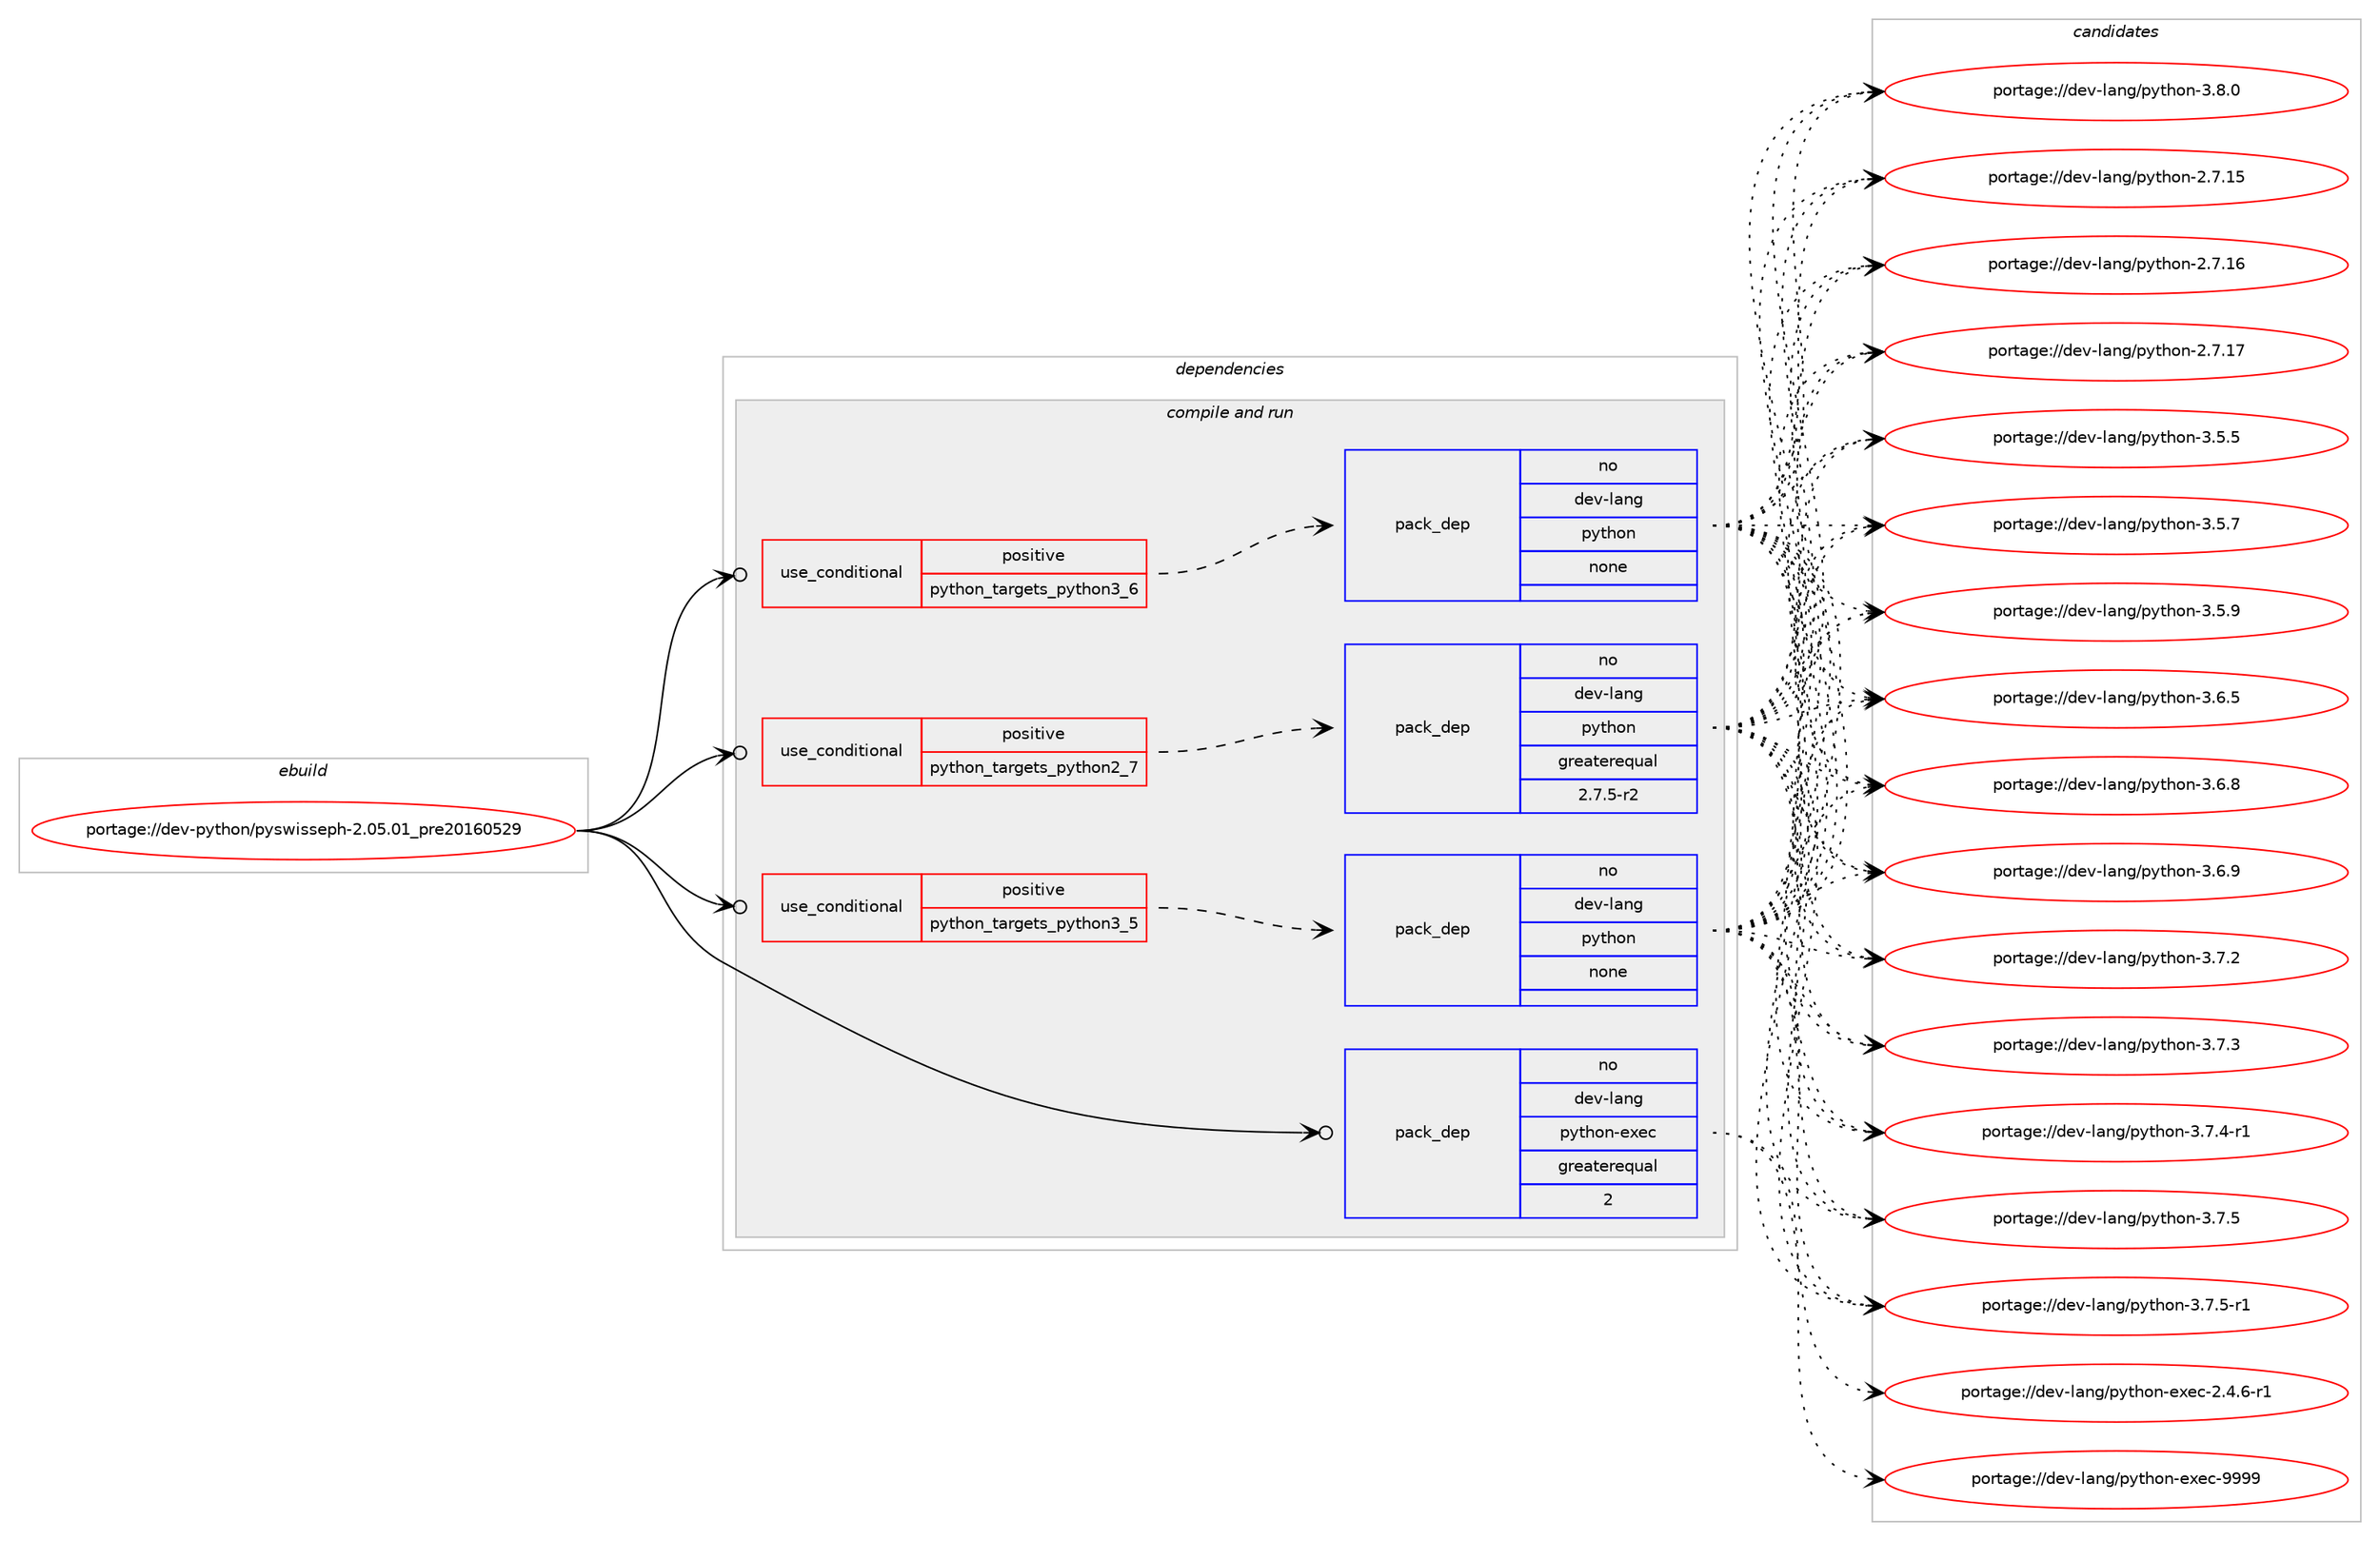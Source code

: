 digraph prolog {

# *************
# Graph options
# *************

newrank=true;
concentrate=true;
compound=true;
graph [rankdir=LR,fontname=Helvetica,fontsize=10,ranksep=1.5];#, ranksep=2.5, nodesep=0.2];
edge  [arrowhead=vee];
node  [fontname=Helvetica,fontsize=10];

# **********
# The ebuild
# **********

subgraph cluster_leftcol {
color=gray;
rank=same;
label=<<i>ebuild</i>>;
id [label="portage://dev-python/pyswisseph-2.05.01_pre20160529", color=red, width=4, href="../dev-python/pyswisseph-2.05.01_pre20160529.svg"];
}

# ****************
# The dependencies
# ****************

subgraph cluster_midcol {
color=gray;
label=<<i>dependencies</i>>;
subgraph cluster_compile {
fillcolor="#eeeeee";
style=filled;
label=<<i>compile</i>>;
}
subgraph cluster_compileandrun {
fillcolor="#eeeeee";
style=filled;
label=<<i>compile and run</i>>;
subgraph cond36190 {
dependency163965 [label=<<TABLE BORDER="0" CELLBORDER="1" CELLSPACING="0" CELLPADDING="4"><TR><TD ROWSPAN="3" CELLPADDING="10">use_conditional</TD></TR><TR><TD>positive</TD></TR><TR><TD>python_targets_python2_7</TD></TR></TABLE>>, shape=none, color=red];
subgraph pack124389 {
dependency163966 [label=<<TABLE BORDER="0" CELLBORDER="1" CELLSPACING="0" CELLPADDING="4" WIDTH="220"><TR><TD ROWSPAN="6" CELLPADDING="30">pack_dep</TD></TR><TR><TD WIDTH="110">no</TD></TR><TR><TD>dev-lang</TD></TR><TR><TD>python</TD></TR><TR><TD>greaterequal</TD></TR><TR><TD>2.7.5-r2</TD></TR></TABLE>>, shape=none, color=blue];
}
dependency163965:e -> dependency163966:w [weight=20,style="dashed",arrowhead="vee"];
}
id:e -> dependency163965:w [weight=20,style="solid",arrowhead="odotvee"];
subgraph cond36191 {
dependency163967 [label=<<TABLE BORDER="0" CELLBORDER="1" CELLSPACING="0" CELLPADDING="4"><TR><TD ROWSPAN="3" CELLPADDING="10">use_conditional</TD></TR><TR><TD>positive</TD></TR><TR><TD>python_targets_python3_5</TD></TR></TABLE>>, shape=none, color=red];
subgraph pack124390 {
dependency163968 [label=<<TABLE BORDER="0" CELLBORDER="1" CELLSPACING="0" CELLPADDING="4" WIDTH="220"><TR><TD ROWSPAN="6" CELLPADDING="30">pack_dep</TD></TR><TR><TD WIDTH="110">no</TD></TR><TR><TD>dev-lang</TD></TR><TR><TD>python</TD></TR><TR><TD>none</TD></TR><TR><TD></TD></TR></TABLE>>, shape=none, color=blue];
}
dependency163967:e -> dependency163968:w [weight=20,style="dashed",arrowhead="vee"];
}
id:e -> dependency163967:w [weight=20,style="solid",arrowhead="odotvee"];
subgraph cond36192 {
dependency163969 [label=<<TABLE BORDER="0" CELLBORDER="1" CELLSPACING="0" CELLPADDING="4"><TR><TD ROWSPAN="3" CELLPADDING="10">use_conditional</TD></TR><TR><TD>positive</TD></TR><TR><TD>python_targets_python3_6</TD></TR></TABLE>>, shape=none, color=red];
subgraph pack124391 {
dependency163970 [label=<<TABLE BORDER="0" CELLBORDER="1" CELLSPACING="0" CELLPADDING="4" WIDTH="220"><TR><TD ROWSPAN="6" CELLPADDING="30">pack_dep</TD></TR><TR><TD WIDTH="110">no</TD></TR><TR><TD>dev-lang</TD></TR><TR><TD>python</TD></TR><TR><TD>none</TD></TR><TR><TD></TD></TR></TABLE>>, shape=none, color=blue];
}
dependency163969:e -> dependency163970:w [weight=20,style="dashed",arrowhead="vee"];
}
id:e -> dependency163969:w [weight=20,style="solid",arrowhead="odotvee"];
subgraph pack124392 {
dependency163971 [label=<<TABLE BORDER="0" CELLBORDER="1" CELLSPACING="0" CELLPADDING="4" WIDTH="220"><TR><TD ROWSPAN="6" CELLPADDING="30">pack_dep</TD></TR><TR><TD WIDTH="110">no</TD></TR><TR><TD>dev-lang</TD></TR><TR><TD>python-exec</TD></TR><TR><TD>greaterequal</TD></TR><TR><TD>2</TD></TR></TABLE>>, shape=none, color=blue];
}
id:e -> dependency163971:w [weight=20,style="solid",arrowhead="odotvee"];
}
subgraph cluster_run {
fillcolor="#eeeeee";
style=filled;
label=<<i>run</i>>;
}
}

# **************
# The candidates
# **************

subgraph cluster_choices {
rank=same;
color=gray;
label=<<i>candidates</i>>;

subgraph choice124389 {
color=black;
nodesep=1;
choiceportage10010111845108971101034711212111610411111045504655464953 [label="portage://dev-lang/python-2.7.15", color=red, width=4,href="../dev-lang/python-2.7.15.svg"];
choiceportage10010111845108971101034711212111610411111045504655464954 [label="portage://dev-lang/python-2.7.16", color=red, width=4,href="../dev-lang/python-2.7.16.svg"];
choiceportage10010111845108971101034711212111610411111045504655464955 [label="portage://dev-lang/python-2.7.17", color=red, width=4,href="../dev-lang/python-2.7.17.svg"];
choiceportage100101118451089711010347112121116104111110455146534653 [label="portage://dev-lang/python-3.5.5", color=red, width=4,href="../dev-lang/python-3.5.5.svg"];
choiceportage100101118451089711010347112121116104111110455146534655 [label="portage://dev-lang/python-3.5.7", color=red, width=4,href="../dev-lang/python-3.5.7.svg"];
choiceportage100101118451089711010347112121116104111110455146534657 [label="portage://dev-lang/python-3.5.9", color=red, width=4,href="../dev-lang/python-3.5.9.svg"];
choiceportage100101118451089711010347112121116104111110455146544653 [label="portage://dev-lang/python-3.6.5", color=red, width=4,href="../dev-lang/python-3.6.5.svg"];
choiceportage100101118451089711010347112121116104111110455146544656 [label="portage://dev-lang/python-3.6.8", color=red, width=4,href="../dev-lang/python-3.6.8.svg"];
choiceportage100101118451089711010347112121116104111110455146544657 [label="portage://dev-lang/python-3.6.9", color=red, width=4,href="../dev-lang/python-3.6.9.svg"];
choiceportage100101118451089711010347112121116104111110455146554650 [label="portage://dev-lang/python-3.7.2", color=red, width=4,href="../dev-lang/python-3.7.2.svg"];
choiceportage100101118451089711010347112121116104111110455146554651 [label="portage://dev-lang/python-3.7.3", color=red, width=4,href="../dev-lang/python-3.7.3.svg"];
choiceportage1001011184510897110103471121211161041111104551465546524511449 [label="portage://dev-lang/python-3.7.4-r1", color=red, width=4,href="../dev-lang/python-3.7.4-r1.svg"];
choiceportage100101118451089711010347112121116104111110455146554653 [label="portage://dev-lang/python-3.7.5", color=red, width=4,href="../dev-lang/python-3.7.5.svg"];
choiceportage1001011184510897110103471121211161041111104551465546534511449 [label="portage://dev-lang/python-3.7.5-r1", color=red, width=4,href="../dev-lang/python-3.7.5-r1.svg"];
choiceportage100101118451089711010347112121116104111110455146564648 [label="portage://dev-lang/python-3.8.0", color=red, width=4,href="../dev-lang/python-3.8.0.svg"];
dependency163966:e -> choiceportage10010111845108971101034711212111610411111045504655464953:w [style=dotted,weight="100"];
dependency163966:e -> choiceportage10010111845108971101034711212111610411111045504655464954:w [style=dotted,weight="100"];
dependency163966:e -> choiceportage10010111845108971101034711212111610411111045504655464955:w [style=dotted,weight="100"];
dependency163966:e -> choiceportage100101118451089711010347112121116104111110455146534653:w [style=dotted,weight="100"];
dependency163966:e -> choiceportage100101118451089711010347112121116104111110455146534655:w [style=dotted,weight="100"];
dependency163966:e -> choiceportage100101118451089711010347112121116104111110455146534657:w [style=dotted,weight="100"];
dependency163966:e -> choiceportage100101118451089711010347112121116104111110455146544653:w [style=dotted,weight="100"];
dependency163966:e -> choiceportage100101118451089711010347112121116104111110455146544656:w [style=dotted,weight="100"];
dependency163966:e -> choiceportage100101118451089711010347112121116104111110455146544657:w [style=dotted,weight="100"];
dependency163966:e -> choiceportage100101118451089711010347112121116104111110455146554650:w [style=dotted,weight="100"];
dependency163966:e -> choiceportage100101118451089711010347112121116104111110455146554651:w [style=dotted,weight="100"];
dependency163966:e -> choiceportage1001011184510897110103471121211161041111104551465546524511449:w [style=dotted,weight="100"];
dependency163966:e -> choiceportage100101118451089711010347112121116104111110455146554653:w [style=dotted,weight="100"];
dependency163966:e -> choiceportage1001011184510897110103471121211161041111104551465546534511449:w [style=dotted,weight="100"];
dependency163966:e -> choiceportage100101118451089711010347112121116104111110455146564648:w [style=dotted,weight="100"];
}
subgraph choice124390 {
color=black;
nodesep=1;
choiceportage10010111845108971101034711212111610411111045504655464953 [label="portage://dev-lang/python-2.7.15", color=red, width=4,href="../dev-lang/python-2.7.15.svg"];
choiceportage10010111845108971101034711212111610411111045504655464954 [label="portage://dev-lang/python-2.7.16", color=red, width=4,href="../dev-lang/python-2.7.16.svg"];
choiceportage10010111845108971101034711212111610411111045504655464955 [label="portage://dev-lang/python-2.7.17", color=red, width=4,href="../dev-lang/python-2.7.17.svg"];
choiceportage100101118451089711010347112121116104111110455146534653 [label="portage://dev-lang/python-3.5.5", color=red, width=4,href="../dev-lang/python-3.5.5.svg"];
choiceportage100101118451089711010347112121116104111110455146534655 [label="portage://dev-lang/python-3.5.7", color=red, width=4,href="../dev-lang/python-3.5.7.svg"];
choiceportage100101118451089711010347112121116104111110455146534657 [label="portage://dev-lang/python-3.5.9", color=red, width=4,href="../dev-lang/python-3.5.9.svg"];
choiceportage100101118451089711010347112121116104111110455146544653 [label="portage://dev-lang/python-3.6.5", color=red, width=4,href="../dev-lang/python-3.6.5.svg"];
choiceportage100101118451089711010347112121116104111110455146544656 [label="portage://dev-lang/python-3.6.8", color=red, width=4,href="../dev-lang/python-3.6.8.svg"];
choiceportage100101118451089711010347112121116104111110455146544657 [label="portage://dev-lang/python-3.6.9", color=red, width=4,href="../dev-lang/python-3.6.9.svg"];
choiceportage100101118451089711010347112121116104111110455146554650 [label="portage://dev-lang/python-3.7.2", color=red, width=4,href="../dev-lang/python-3.7.2.svg"];
choiceportage100101118451089711010347112121116104111110455146554651 [label="portage://dev-lang/python-3.7.3", color=red, width=4,href="../dev-lang/python-3.7.3.svg"];
choiceportage1001011184510897110103471121211161041111104551465546524511449 [label="portage://dev-lang/python-3.7.4-r1", color=red, width=4,href="../dev-lang/python-3.7.4-r1.svg"];
choiceportage100101118451089711010347112121116104111110455146554653 [label="portage://dev-lang/python-3.7.5", color=red, width=4,href="../dev-lang/python-3.7.5.svg"];
choiceportage1001011184510897110103471121211161041111104551465546534511449 [label="portage://dev-lang/python-3.7.5-r1", color=red, width=4,href="../dev-lang/python-3.7.5-r1.svg"];
choiceportage100101118451089711010347112121116104111110455146564648 [label="portage://dev-lang/python-3.8.0", color=red, width=4,href="../dev-lang/python-3.8.0.svg"];
dependency163968:e -> choiceportage10010111845108971101034711212111610411111045504655464953:w [style=dotted,weight="100"];
dependency163968:e -> choiceportage10010111845108971101034711212111610411111045504655464954:w [style=dotted,weight="100"];
dependency163968:e -> choiceportage10010111845108971101034711212111610411111045504655464955:w [style=dotted,weight="100"];
dependency163968:e -> choiceportage100101118451089711010347112121116104111110455146534653:w [style=dotted,weight="100"];
dependency163968:e -> choiceportage100101118451089711010347112121116104111110455146534655:w [style=dotted,weight="100"];
dependency163968:e -> choiceportage100101118451089711010347112121116104111110455146534657:w [style=dotted,weight="100"];
dependency163968:e -> choiceportage100101118451089711010347112121116104111110455146544653:w [style=dotted,weight="100"];
dependency163968:e -> choiceportage100101118451089711010347112121116104111110455146544656:w [style=dotted,weight="100"];
dependency163968:e -> choiceportage100101118451089711010347112121116104111110455146544657:w [style=dotted,weight="100"];
dependency163968:e -> choiceportage100101118451089711010347112121116104111110455146554650:w [style=dotted,weight="100"];
dependency163968:e -> choiceportage100101118451089711010347112121116104111110455146554651:w [style=dotted,weight="100"];
dependency163968:e -> choiceportage1001011184510897110103471121211161041111104551465546524511449:w [style=dotted,weight="100"];
dependency163968:e -> choiceportage100101118451089711010347112121116104111110455146554653:w [style=dotted,weight="100"];
dependency163968:e -> choiceportage1001011184510897110103471121211161041111104551465546534511449:w [style=dotted,weight="100"];
dependency163968:e -> choiceportage100101118451089711010347112121116104111110455146564648:w [style=dotted,weight="100"];
}
subgraph choice124391 {
color=black;
nodesep=1;
choiceportage10010111845108971101034711212111610411111045504655464953 [label="portage://dev-lang/python-2.7.15", color=red, width=4,href="../dev-lang/python-2.7.15.svg"];
choiceportage10010111845108971101034711212111610411111045504655464954 [label="portage://dev-lang/python-2.7.16", color=red, width=4,href="../dev-lang/python-2.7.16.svg"];
choiceportage10010111845108971101034711212111610411111045504655464955 [label="portage://dev-lang/python-2.7.17", color=red, width=4,href="../dev-lang/python-2.7.17.svg"];
choiceportage100101118451089711010347112121116104111110455146534653 [label="portage://dev-lang/python-3.5.5", color=red, width=4,href="../dev-lang/python-3.5.5.svg"];
choiceportage100101118451089711010347112121116104111110455146534655 [label="portage://dev-lang/python-3.5.7", color=red, width=4,href="../dev-lang/python-3.5.7.svg"];
choiceportage100101118451089711010347112121116104111110455146534657 [label="portage://dev-lang/python-3.5.9", color=red, width=4,href="../dev-lang/python-3.5.9.svg"];
choiceportage100101118451089711010347112121116104111110455146544653 [label="portage://dev-lang/python-3.6.5", color=red, width=4,href="../dev-lang/python-3.6.5.svg"];
choiceportage100101118451089711010347112121116104111110455146544656 [label="portage://dev-lang/python-3.6.8", color=red, width=4,href="../dev-lang/python-3.6.8.svg"];
choiceportage100101118451089711010347112121116104111110455146544657 [label="portage://dev-lang/python-3.6.9", color=red, width=4,href="../dev-lang/python-3.6.9.svg"];
choiceportage100101118451089711010347112121116104111110455146554650 [label="portage://dev-lang/python-3.7.2", color=red, width=4,href="../dev-lang/python-3.7.2.svg"];
choiceportage100101118451089711010347112121116104111110455146554651 [label="portage://dev-lang/python-3.7.3", color=red, width=4,href="../dev-lang/python-3.7.3.svg"];
choiceportage1001011184510897110103471121211161041111104551465546524511449 [label="portage://dev-lang/python-3.7.4-r1", color=red, width=4,href="../dev-lang/python-3.7.4-r1.svg"];
choiceportage100101118451089711010347112121116104111110455146554653 [label="portage://dev-lang/python-3.7.5", color=red, width=4,href="../dev-lang/python-3.7.5.svg"];
choiceportage1001011184510897110103471121211161041111104551465546534511449 [label="portage://dev-lang/python-3.7.5-r1", color=red, width=4,href="../dev-lang/python-3.7.5-r1.svg"];
choiceportage100101118451089711010347112121116104111110455146564648 [label="portage://dev-lang/python-3.8.0", color=red, width=4,href="../dev-lang/python-3.8.0.svg"];
dependency163970:e -> choiceportage10010111845108971101034711212111610411111045504655464953:w [style=dotted,weight="100"];
dependency163970:e -> choiceportage10010111845108971101034711212111610411111045504655464954:w [style=dotted,weight="100"];
dependency163970:e -> choiceportage10010111845108971101034711212111610411111045504655464955:w [style=dotted,weight="100"];
dependency163970:e -> choiceportage100101118451089711010347112121116104111110455146534653:w [style=dotted,weight="100"];
dependency163970:e -> choiceportage100101118451089711010347112121116104111110455146534655:w [style=dotted,weight="100"];
dependency163970:e -> choiceportage100101118451089711010347112121116104111110455146534657:w [style=dotted,weight="100"];
dependency163970:e -> choiceportage100101118451089711010347112121116104111110455146544653:w [style=dotted,weight="100"];
dependency163970:e -> choiceportage100101118451089711010347112121116104111110455146544656:w [style=dotted,weight="100"];
dependency163970:e -> choiceportage100101118451089711010347112121116104111110455146544657:w [style=dotted,weight="100"];
dependency163970:e -> choiceportage100101118451089711010347112121116104111110455146554650:w [style=dotted,weight="100"];
dependency163970:e -> choiceportage100101118451089711010347112121116104111110455146554651:w [style=dotted,weight="100"];
dependency163970:e -> choiceportage1001011184510897110103471121211161041111104551465546524511449:w [style=dotted,weight="100"];
dependency163970:e -> choiceportage100101118451089711010347112121116104111110455146554653:w [style=dotted,weight="100"];
dependency163970:e -> choiceportage1001011184510897110103471121211161041111104551465546534511449:w [style=dotted,weight="100"];
dependency163970:e -> choiceportage100101118451089711010347112121116104111110455146564648:w [style=dotted,weight="100"];
}
subgraph choice124392 {
color=black;
nodesep=1;
choiceportage10010111845108971101034711212111610411111045101120101994550465246544511449 [label="portage://dev-lang/python-exec-2.4.6-r1", color=red, width=4,href="../dev-lang/python-exec-2.4.6-r1.svg"];
choiceportage10010111845108971101034711212111610411111045101120101994557575757 [label="portage://dev-lang/python-exec-9999", color=red, width=4,href="../dev-lang/python-exec-9999.svg"];
dependency163971:e -> choiceportage10010111845108971101034711212111610411111045101120101994550465246544511449:w [style=dotted,weight="100"];
dependency163971:e -> choiceportage10010111845108971101034711212111610411111045101120101994557575757:w [style=dotted,weight="100"];
}
}

}
